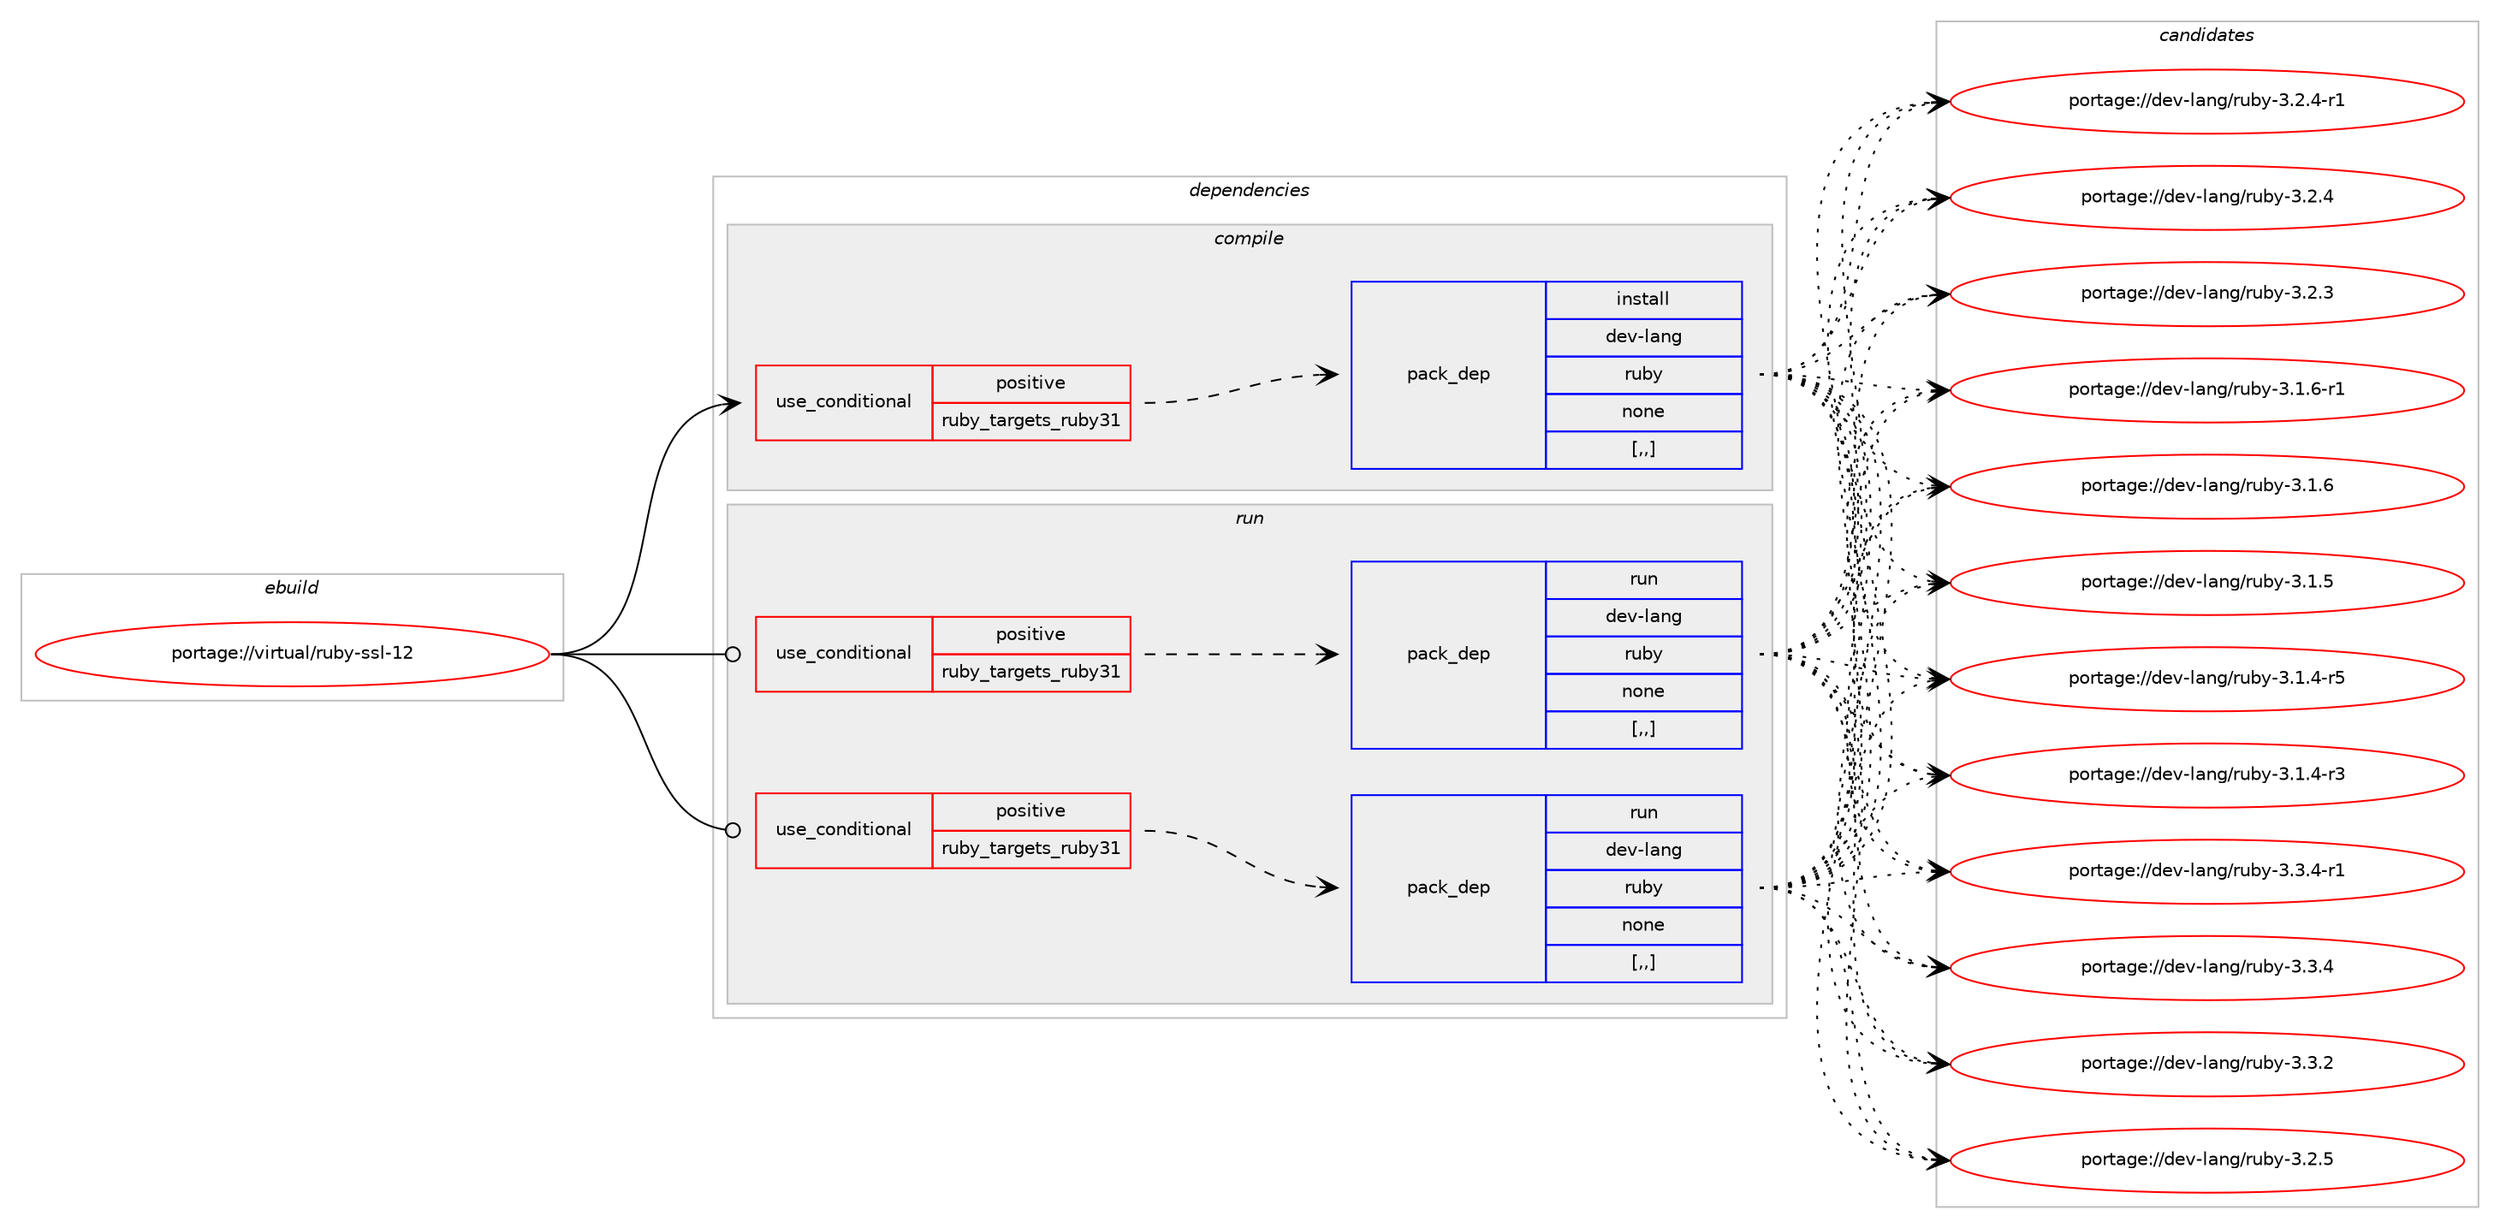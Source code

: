 digraph prolog {

# *************
# Graph options
# *************

newrank=true;
concentrate=true;
compound=true;
graph [rankdir=LR,fontname=Helvetica,fontsize=10,ranksep=1.5];#, ranksep=2.5, nodesep=0.2];
edge  [arrowhead=vee];
node  [fontname=Helvetica,fontsize=10];

# **********
# The ebuild
# **********

subgraph cluster_leftcol {
color=gray;
label=<<i>ebuild</i>>;
id [label="portage://virtual/ruby-ssl-12", color=red, width=4, href="../virtual/ruby-ssl-12.svg"];
}

# ****************
# The dependencies
# ****************

subgraph cluster_midcol {
color=gray;
label=<<i>dependencies</i>>;
subgraph cluster_compile {
fillcolor="#eeeeee";
style=filled;
label=<<i>compile</i>>;
subgraph cond118700 {
dependency445415 [label=<<TABLE BORDER="0" CELLBORDER="1" CELLSPACING="0" CELLPADDING="4"><TR><TD ROWSPAN="3" CELLPADDING="10">use_conditional</TD></TR><TR><TD>positive</TD></TR><TR><TD>ruby_targets_ruby31</TD></TR></TABLE>>, shape=none, color=red];
subgraph pack323488 {
dependency445416 [label=<<TABLE BORDER="0" CELLBORDER="1" CELLSPACING="0" CELLPADDING="4" WIDTH="220"><TR><TD ROWSPAN="6" CELLPADDING="30">pack_dep</TD></TR><TR><TD WIDTH="110">install</TD></TR><TR><TD>dev-lang</TD></TR><TR><TD>ruby</TD></TR><TR><TD>none</TD></TR><TR><TD>[,,]</TD></TR></TABLE>>, shape=none, color=blue];
}
dependency445415:e -> dependency445416:w [weight=20,style="dashed",arrowhead="vee"];
}
id:e -> dependency445415:w [weight=20,style="solid",arrowhead="vee"];
}
subgraph cluster_compileandrun {
fillcolor="#eeeeee";
style=filled;
label=<<i>compile and run</i>>;
}
subgraph cluster_run {
fillcolor="#eeeeee";
style=filled;
label=<<i>run</i>>;
subgraph cond118701 {
dependency445417 [label=<<TABLE BORDER="0" CELLBORDER="1" CELLSPACING="0" CELLPADDING="4"><TR><TD ROWSPAN="3" CELLPADDING="10">use_conditional</TD></TR><TR><TD>positive</TD></TR><TR><TD>ruby_targets_ruby31</TD></TR></TABLE>>, shape=none, color=red];
subgraph pack323489 {
dependency445418 [label=<<TABLE BORDER="0" CELLBORDER="1" CELLSPACING="0" CELLPADDING="4" WIDTH="220"><TR><TD ROWSPAN="6" CELLPADDING="30">pack_dep</TD></TR><TR><TD WIDTH="110">run</TD></TR><TR><TD>dev-lang</TD></TR><TR><TD>ruby</TD></TR><TR><TD>none</TD></TR><TR><TD>[,,]</TD></TR></TABLE>>, shape=none, color=blue];
}
dependency445417:e -> dependency445418:w [weight=20,style="dashed",arrowhead="vee"];
}
id:e -> dependency445417:w [weight=20,style="solid",arrowhead="odot"];
subgraph cond118702 {
dependency445419 [label=<<TABLE BORDER="0" CELLBORDER="1" CELLSPACING="0" CELLPADDING="4"><TR><TD ROWSPAN="3" CELLPADDING="10">use_conditional</TD></TR><TR><TD>positive</TD></TR><TR><TD>ruby_targets_ruby31</TD></TR></TABLE>>, shape=none, color=red];
subgraph pack323490 {
dependency445420 [label=<<TABLE BORDER="0" CELLBORDER="1" CELLSPACING="0" CELLPADDING="4" WIDTH="220"><TR><TD ROWSPAN="6" CELLPADDING="30">pack_dep</TD></TR><TR><TD WIDTH="110">run</TD></TR><TR><TD>dev-lang</TD></TR><TR><TD>ruby</TD></TR><TR><TD>none</TD></TR><TR><TD>[,,]</TD></TR></TABLE>>, shape=none, color=blue];
}
dependency445419:e -> dependency445420:w [weight=20,style="dashed",arrowhead="vee"];
}
id:e -> dependency445419:w [weight=20,style="solid",arrowhead="odot"];
}
}

# **************
# The candidates
# **************

subgraph cluster_choices {
rank=same;
color=gray;
label=<<i>candidates</i>>;

subgraph choice323488 {
color=black;
nodesep=1;
choice100101118451089711010347114117981214551465146524511449 [label="portage://dev-lang/ruby-3.3.4-r1", color=red, width=4,href="../dev-lang/ruby-3.3.4-r1.svg"];
choice10010111845108971101034711411798121455146514652 [label="portage://dev-lang/ruby-3.3.4", color=red, width=4,href="../dev-lang/ruby-3.3.4.svg"];
choice10010111845108971101034711411798121455146514650 [label="portage://dev-lang/ruby-3.3.2", color=red, width=4,href="../dev-lang/ruby-3.3.2.svg"];
choice10010111845108971101034711411798121455146504653 [label="portage://dev-lang/ruby-3.2.5", color=red, width=4,href="../dev-lang/ruby-3.2.5.svg"];
choice100101118451089711010347114117981214551465046524511449 [label="portage://dev-lang/ruby-3.2.4-r1", color=red, width=4,href="../dev-lang/ruby-3.2.4-r1.svg"];
choice10010111845108971101034711411798121455146504652 [label="portage://dev-lang/ruby-3.2.4", color=red, width=4,href="../dev-lang/ruby-3.2.4.svg"];
choice10010111845108971101034711411798121455146504651 [label="portage://dev-lang/ruby-3.2.3", color=red, width=4,href="../dev-lang/ruby-3.2.3.svg"];
choice100101118451089711010347114117981214551464946544511449 [label="portage://dev-lang/ruby-3.1.6-r1", color=red, width=4,href="../dev-lang/ruby-3.1.6-r1.svg"];
choice10010111845108971101034711411798121455146494654 [label="portage://dev-lang/ruby-3.1.6", color=red, width=4,href="../dev-lang/ruby-3.1.6.svg"];
choice10010111845108971101034711411798121455146494653 [label="portage://dev-lang/ruby-3.1.5", color=red, width=4,href="../dev-lang/ruby-3.1.5.svg"];
choice100101118451089711010347114117981214551464946524511453 [label="portage://dev-lang/ruby-3.1.4-r5", color=red, width=4,href="../dev-lang/ruby-3.1.4-r5.svg"];
choice100101118451089711010347114117981214551464946524511451 [label="portage://dev-lang/ruby-3.1.4-r3", color=red, width=4,href="../dev-lang/ruby-3.1.4-r3.svg"];
dependency445416:e -> choice100101118451089711010347114117981214551465146524511449:w [style=dotted,weight="100"];
dependency445416:e -> choice10010111845108971101034711411798121455146514652:w [style=dotted,weight="100"];
dependency445416:e -> choice10010111845108971101034711411798121455146514650:w [style=dotted,weight="100"];
dependency445416:e -> choice10010111845108971101034711411798121455146504653:w [style=dotted,weight="100"];
dependency445416:e -> choice100101118451089711010347114117981214551465046524511449:w [style=dotted,weight="100"];
dependency445416:e -> choice10010111845108971101034711411798121455146504652:w [style=dotted,weight="100"];
dependency445416:e -> choice10010111845108971101034711411798121455146504651:w [style=dotted,weight="100"];
dependency445416:e -> choice100101118451089711010347114117981214551464946544511449:w [style=dotted,weight="100"];
dependency445416:e -> choice10010111845108971101034711411798121455146494654:w [style=dotted,weight="100"];
dependency445416:e -> choice10010111845108971101034711411798121455146494653:w [style=dotted,weight="100"];
dependency445416:e -> choice100101118451089711010347114117981214551464946524511453:w [style=dotted,weight="100"];
dependency445416:e -> choice100101118451089711010347114117981214551464946524511451:w [style=dotted,weight="100"];
}
subgraph choice323489 {
color=black;
nodesep=1;
choice100101118451089711010347114117981214551465146524511449 [label="portage://dev-lang/ruby-3.3.4-r1", color=red, width=4,href="../dev-lang/ruby-3.3.4-r1.svg"];
choice10010111845108971101034711411798121455146514652 [label="portage://dev-lang/ruby-3.3.4", color=red, width=4,href="../dev-lang/ruby-3.3.4.svg"];
choice10010111845108971101034711411798121455146514650 [label="portage://dev-lang/ruby-3.3.2", color=red, width=4,href="../dev-lang/ruby-3.3.2.svg"];
choice10010111845108971101034711411798121455146504653 [label="portage://dev-lang/ruby-3.2.5", color=red, width=4,href="../dev-lang/ruby-3.2.5.svg"];
choice100101118451089711010347114117981214551465046524511449 [label="portage://dev-lang/ruby-3.2.4-r1", color=red, width=4,href="../dev-lang/ruby-3.2.4-r1.svg"];
choice10010111845108971101034711411798121455146504652 [label="portage://dev-lang/ruby-3.2.4", color=red, width=4,href="../dev-lang/ruby-3.2.4.svg"];
choice10010111845108971101034711411798121455146504651 [label="portage://dev-lang/ruby-3.2.3", color=red, width=4,href="../dev-lang/ruby-3.2.3.svg"];
choice100101118451089711010347114117981214551464946544511449 [label="portage://dev-lang/ruby-3.1.6-r1", color=red, width=4,href="../dev-lang/ruby-3.1.6-r1.svg"];
choice10010111845108971101034711411798121455146494654 [label="portage://dev-lang/ruby-3.1.6", color=red, width=4,href="../dev-lang/ruby-3.1.6.svg"];
choice10010111845108971101034711411798121455146494653 [label="portage://dev-lang/ruby-3.1.5", color=red, width=4,href="../dev-lang/ruby-3.1.5.svg"];
choice100101118451089711010347114117981214551464946524511453 [label="portage://dev-lang/ruby-3.1.4-r5", color=red, width=4,href="../dev-lang/ruby-3.1.4-r5.svg"];
choice100101118451089711010347114117981214551464946524511451 [label="portage://dev-lang/ruby-3.1.4-r3", color=red, width=4,href="../dev-lang/ruby-3.1.4-r3.svg"];
dependency445418:e -> choice100101118451089711010347114117981214551465146524511449:w [style=dotted,weight="100"];
dependency445418:e -> choice10010111845108971101034711411798121455146514652:w [style=dotted,weight="100"];
dependency445418:e -> choice10010111845108971101034711411798121455146514650:w [style=dotted,weight="100"];
dependency445418:e -> choice10010111845108971101034711411798121455146504653:w [style=dotted,weight="100"];
dependency445418:e -> choice100101118451089711010347114117981214551465046524511449:w [style=dotted,weight="100"];
dependency445418:e -> choice10010111845108971101034711411798121455146504652:w [style=dotted,weight="100"];
dependency445418:e -> choice10010111845108971101034711411798121455146504651:w [style=dotted,weight="100"];
dependency445418:e -> choice100101118451089711010347114117981214551464946544511449:w [style=dotted,weight="100"];
dependency445418:e -> choice10010111845108971101034711411798121455146494654:w [style=dotted,weight="100"];
dependency445418:e -> choice10010111845108971101034711411798121455146494653:w [style=dotted,weight="100"];
dependency445418:e -> choice100101118451089711010347114117981214551464946524511453:w [style=dotted,weight="100"];
dependency445418:e -> choice100101118451089711010347114117981214551464946524511451:w [style=dotted,weight="100"];
}
subgraph choice323490 {
color=black;
nodesep=1;
choice100101118451089711010347114117981214551465146524511449 [label="portage://dev-lang/ruby-3.3.4-r1", color=red, width=4,href="../dev-lang/ruby-3.3.4-r1.svg"];
choice10010111845108971101034711411798121455146514652 [label="portage://dev-lang/ruby-3.3.4", color=red, width=4,href="../dev-lang/ruby-3.3.4.svg"];
choice10010111845108971101034711411798121455146514650 [label="portage://dev-lang/ruby-3.3.2", color=red, width=4,href="../dev-lang/ruby-3.3.2.svg"];
choice10010111845108971101034711411798121455146504653 [label="portage://dev-lang/ruby-3.2.5", color=red, width=4,href="../dev-lang/ruby-3.2.5.svg"];
choice100101118451089711010347114117981214551465046524511449 [label="portage://dev-lang/ruby-3.2.4-r1", color=red, width=4,href="../dev-lang/ruby-3.2.4-r1.svg"];
choice10010111845108971101034711411798121455146504652 [label="portage://dev-lang/ruby-3.2.4", color=red, width=4,href="../dev-lang/ruby-3.2.4.svg"];
choice10010111845108971101034711411798121455146504651 [label="portage://dev-lang/ruby-3.2.3", color=red, width=4,href="../dev-lang/ruby-3.2.3.svg"];
choice100101118451089711010347114117981214551464946544511449 [label="portage://dev-lang/ruby-3.1.6-r1", color=red, width=4,href="../dev-lang/ruby-3.1.6-r1.svg"];
choice10010111845108971101034711411798121455146494654 [label="portage://dev-lang/ruby-3.1.6", color=red, width=4,href="../dev-lang/ruby-3.1.6.svg"];
choice10010111845108971101034711411798121455146494653 [label="portage://dev-lang/ruby-3.1.5", color=red, width=4,href="../dev-lang/ruby-3.1.5.svg"];
choice100101118451089711010347114117981214551464946524511453 [label="portage://dev-lang/ruby-3.1.4-r5", color=red, width=4,href="../dev-lang/ruby-3.1.4-r5.svg"];
choice100101118451089711010347114117981214551464946524511451 [label="portage://dev-lang/ruby-3.1.4-r3", color=red, width=4,href="../dev-lang/ruby-3.1.4-r3.svg"];
dependency445420:e -> choice100101118451089711010347114117981214551465146524511449:w [style=dotted,weight="100"];
dependency445420:e -> choice10010111845108971101034711411798121455146514652:w [style=dotted,weight="100"];
dependency445420:e -> choice10010111845108971101034711411798121455146514650:w [style=dotted,weight="100"];
dependency445420:e -> choice10010111845108971101034711411798121455146504653:w [style=dotted,weight="100"];
dependency445420:e -> choice100101118451089711010347114117981214551465046524511449:w [style=dotted,weight="100"];
dependency445420:e -> choice10010111845108971101034711411798121455146504652:w [style=dotted,weight="100"];
dependency445420:e -> choice10010111845108971101034711411798121455146504651:w [style=dotted,weight="100"];
dependency445420:e -> choice100101118451089711010347114117981214551464946544511449:w [style=dotted,weight="100"];
dependency445420:e -> choice10010111845108971101034711411798121455146494654:w [style=dotted,weight="100"];
dependency445420:e -> choice10010111845108971101034711411798121455146494653:w [style=dotted,weight="100"];
dependency445420:e -> choice100101118451089711010347114117981214551464946524511453:w [style=dotted,weight="100"];
dependency445420:e -> choice100101118451089711010347114117981214551464946524511451:w [style=dotted,weight="100"];
}
}

}
